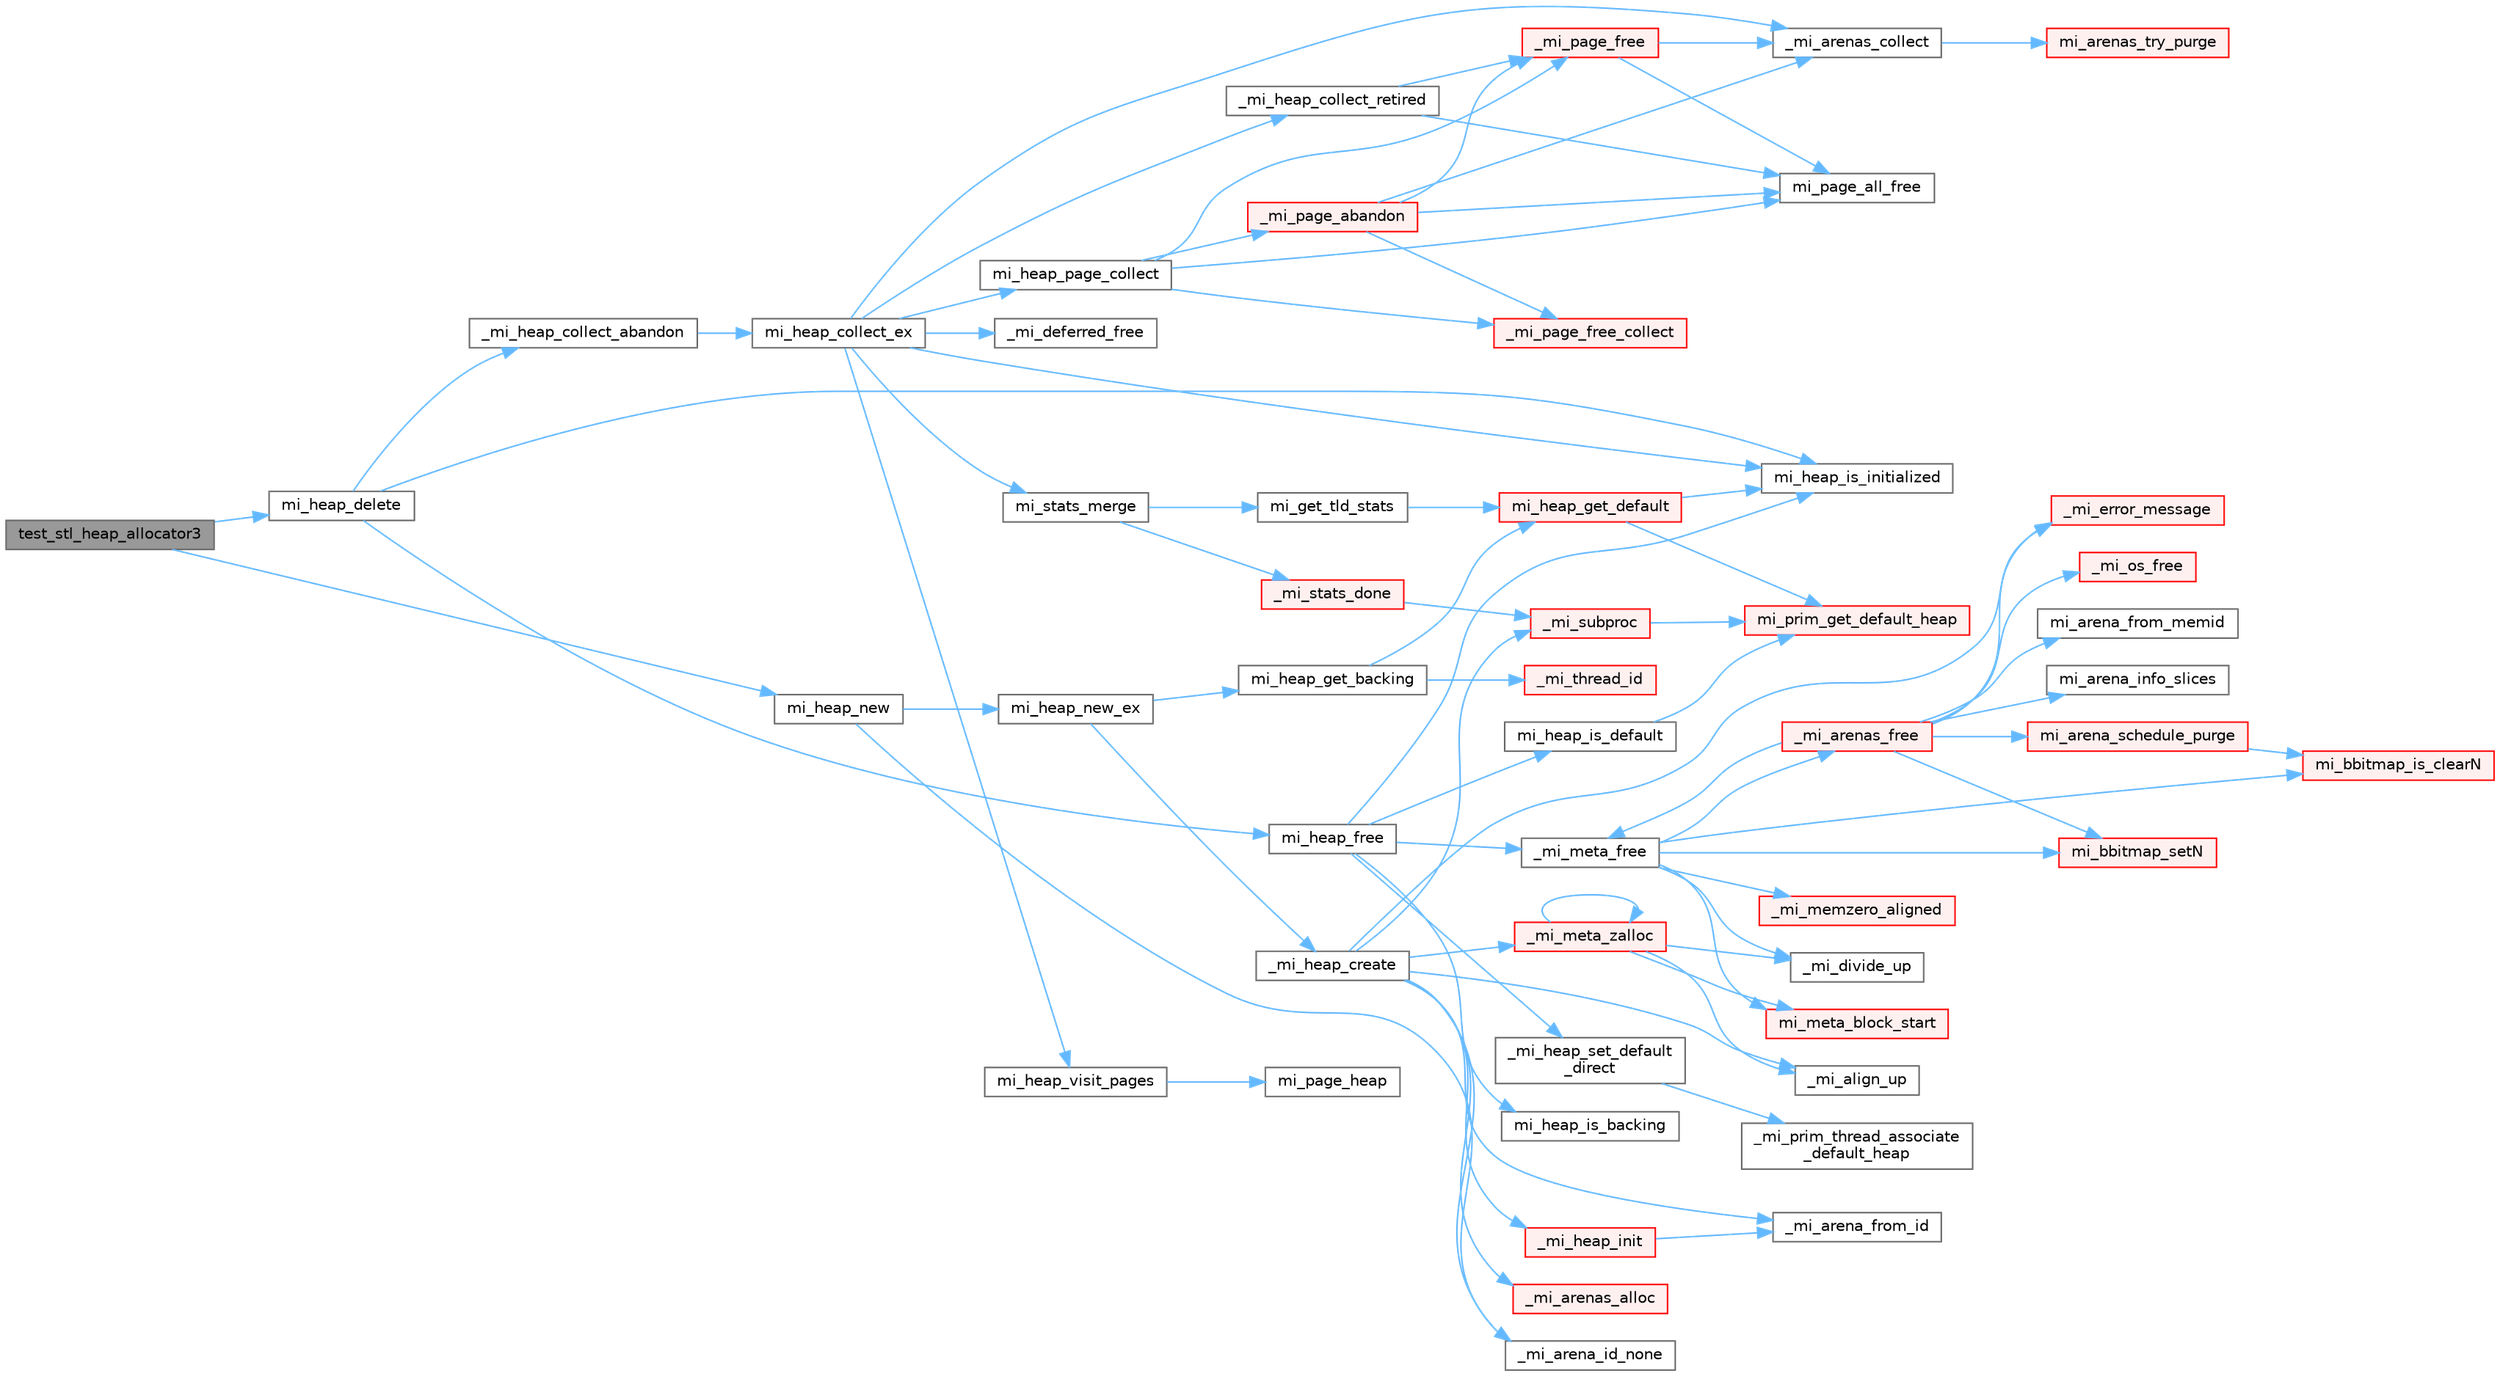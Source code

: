 digraph "test_stl_heap_allocator3"
{
 // LATEX_PDF_SIZE
  bgcolor="transparent";
  edge [fontname=Helvetica,fontsize=10,labelfontname=Helvetica,labelfontsize=10];
  node [fontname=Helvetica,fontsize=10,shape=box,height=0.2,width=0.4];
  rankdir="LR";
  Node1 [id="Node000001",label="test_stl_heap_allocator3",height=0.2,width=0.4,color="gray40", fillcolor="grey60", style="filled", fontcolor="black",tooltip=" "];
  Node1 -> Node2 [id="edge1_Node000001_Node000002",color="steelblue1",style="solid",tooltip=" "];
  Node2 [id="Node000002",label="mi_heap_delete",height=0.2,width=0.4,color="grey40", fillcolor="white", style="filled",URL="$group__heap.html#ga2ab1af8d438819b55319c7ef51d1e409",tooltip=" "];
  Node2 -> Node3 [id="edge2_Node000002_Node000003",color="steelblue1",style="solid",tooltip=" "];
  Node3 [id="Node000003",label="_mi_heap_collect_abandon",height=0.2,width=0.4,color="grey40", fillcolor="white", style="filled",URL="$heap_8c.html#a3924fe17738a488f951d16e9216062b1",tooltip=" "];
  Node3 -> Node4 [id="edge3_Node000003_Node000004",color="steelblue1",style="solid",tooltip=" "];
  Node4 [id="Node000004",label="mi_heap_collect_ex",height=0.2,width=0.4,color="grey40", fillcolor="white", style="filled",URL="$heap_8c.html#a13231466662ebaf79b77c254d4c7f389",tooltip=" "];
  Node4 -> Node5 [id="edge4_Node000004_Node000005",color="steelblue1",style="solid",tooltip=" "];
  Node5 [id="Node000005",label="_mi_arenas_collect",height=0.2,width=0.4,color="grey40", fillcolor="white", style="filled",URL="$arena_8c.html#a6f7e5b0577ff900eb89e76701c43672f",tooltip=" "];
  Node5 -> Node6 [id="edge5_Node000005_Node000006",color="steelblue1",style="solid",tooltip=" "];
  Node6 [id="Node000006",label="mi_arenas_try_purge",height=0.2,width=0.4,color="red", fillcolor="#FFF0F0", style="filled",URL="$arena_8c.html#ac997f1c19808513c9d007b6d1877a349",tooltip=" "];
  Node4 -> Node133 [id="edge6_Node000004_Node000133",color="steelblue1",style="solid",tooltip=" "];
  Node133 [id="Node000133",label="_mi_deferred_free",height=0.2,width=0.4,color="grey40", fillcolor="white", style="filled",URL="$_e_a_s_t_l_2packages_2mimalloc_2include_2mimalloc_2internal_8h.html#aede81c520000cbb08ad669e096c94d51",tooltip=" "];
  Node4 -> Node134 [id="edge7_Node000004_Node000134",color="steelblue1",style="solid",tooltip=" "];
  Node134 [id="Node000134",label="_mi_heap_collect_retired",height=0.2,width=0.4,color="grey40", fillcolor="white", style="filled",URL="$page_8c.html#abc5253b4341c8d7eab888068e4f9b951",tooltip=" "];
  Node134 -> Node135 [id="edge8_Node000134_Node000135",color="steelblue1",style="solid",tooltip=" "];
  Node135 [id="Node000135",label="_mi_page_free",height=0.2,width=0.4,color="red", fillcolor="#FFF0F0", style="filled",URL="$page_8c.html#a1c5c78a8becee842d5b9444a2ee67a3b",tooltip=" "];
  Node135 -> Node5 [id="edge9_Node000135_Node000005",color="steelblue1",style="solid",tooltip=" "];
  Node135 -> Node219 [id="edge10_Node000135_Node000219",color="steelblue1",style="solid",tooltip=" "];
  Node219 [id="Node000219",label="mi_page_all_free",height=0.2,width=0.4,color="grey40", fillcolor="white", style="filled",URL="$_e_a_s_t_l_2packages_2mimalloc_2include_2mimalloc_2internal_8h.html#adfd6d23350810ca36986ffbc5459c93d",tooltip=" "];
  Node134 -> Node219 [id="edge11_Node000134_Node000219",color="steelblue1",style="solid",tooltip=" "];
  Node4 -> Node246 [id="edge12_Node000004_Node000246",color="steelblue1",style="solid",tooltip=" "];
  Node246 [id="Node000246",label="mi_heap_is_initialized",height=0.2,width=0.4,color="grey40", fillcolor="white", style="filled",URL="$_e_a_s_t_l_2packages_2mimalloc_2include_2mimalloc_2internal_8h.html#a320c7d8a15c57974d3b105558a2a55e6",tooltip=" "];
  Node4 -> Node247 [id="edge13_Node000004_Node000247",color="steelblue1",style="solid",tooltip=" "];
  Node247 [id="Node000247",label="mi_heap_page_collect",height=0.2,width=0.4,color="grey40", fillcolor="white", style="filled",URL="$heap_8c.html#a9873e3fab187aa9d658b87434ed8608c",tooltip=" "];
  Node247 -> Node248 [id="edge14_Node000247_Node000248",color="steelblue1",style="solid",tooltip=" "];
  Node248 [id="Node000248",label="_mi_page_abandon",height=0.2,width=0.4,color="red", fillcolor="#FFF0F0", style="filled",URL="$page_8c.html#a5659ebbee47f26d3a49e03e0c5f2da79",tooltip=" "];
  Node248 -> Node5 [id="edge15_Node000248_Node000005",color="steelblue1",style="solid",tooltip=" "];
  Node248 -> Node135 [id="edge16_Node000248_Node000135",color="steelblue1",style="solid",tooltip=" "];
  Node248 -> Node285 [id="edge17_Node000248_Node000285",color="steelblue1",style="solid",tooltip=" "];
  Node285 [id="Node000285",label="_mi_page_free_collect",height=0.2,width=0.4,color="red", fillcolor="#FFF0F0", style="filled",URL="$page_8c.html#ae2b78e1e45e4ac3db8102e9d333d2972",tooltip=" "];
  Node248 -> Node219 [id="edge18_Node000248_Node000219",color="steelblue1",style="solid",tooltip=" "];
  Node247 -> Node135 [id="edge19_Node000247_Node000135",color="steelblue1",style="solid",tooltip=" "];
  Node247 -> Node285 [id="edge20_Node000247_Node000285",color="steelblue1",style="solid",tooltip=" "];
  Node247 -> Node219 [id="edge21_Node000247_Node000219",color="steelblue1",style="solid",tooltip=" "];
  Node4 -> Node302 [id="edge22_Node000004_Node000302",color="steelblue1",style="solid",tooltip=" "];
  Node302 [id="Node000302",label="mi_heap_visit_pages",height=0.2,width=0.4,color="grey40", fillcolor="white", style="filled",URL="$heap_8c.html#aaf0ac2b53e4e2e6abcbbcd10faf21b11",tooltip=" "];
  Node302 -> Node239 [id="edge23_Node000302_Node000239",color="steelblue1",style="solid",tooltip=" "];
  Node239 [id="Node000239",label="mi_page_heap",height=0.2,width=0.4,color="grey40", fillcolor="white", style="filled",URL="$_e_a_s_t_l_2packages_2mimalloc_2include_2mimalloc_2internal_8h.html#a35ba87308ac94f73791017e50d3ab4c7",tooltip=" "];
  Node4 -> Node303 [id="edge24_Node000004_Node000303",color="steelblue1",style="solid",tooltip=" "];
  Node303 [id="Node000303",label="mi_stats_merge",height=0.2,width=0.4,color="grey40", fillcolor="white", style="filled",URL="$group__extended.html#ga854b1de8cb067c7316286c28b2fcd3d1",tooltip="Merge thread local statistics with the main statistics and reset."];
  Node303 -> Node304 [id="edge25_Node000303_Node000304",color="steelblue1",style="solid",tooltip=" "];
  Node304 [id="Node000304",label="_mi_stats_done",height=0.2,width=0.4,color="red", fillcolor="#FFF0F0", style="filled",URL="$stats_8c.html#a9e3bc7b58618b64edab4ad29371b2163",tooltip=" "];
  Node304 -> Node252 [id="edge26_Node000304_Node000252",color="steelblue1",style="solid",tooltip=" "];
  Node252 [id="Node000252",label="_mi_subproc",height=0.2,width=0.4,color="red", fillcolor="#FFF0F0", style="filled",URL="$_e_a_s_t_l_2packages_2mimalloc_2src_2init_8c.html#ad7ba0b811f08490a3e64e9a7b3a03486",tooltip=" "];
  Node252 -> Node254 [id="edge27_Node000252_Node000254",color="steelblue1",style="solid",tooltip=" "];
  Node254 [id="Node000254",label="mi_prim_get_default_heap",height=0.2,width=0.4,color="red", fillcolor="#FFF0F0", style="filled",URL="$prim_8h.html#a986e62564728229db3ccecbd6e97fd98",tooltip=" "];
  Node303 -> Node309 [id="edge28_Node000303_Node000309",color="steelblue1",style="solid",tooltip=" "];
  Node309 [id="Node000309",label="mi_get_tld_stats",height=0.2,width=0.4,color="grey40", fillcolor="white", style="filled",URL="$stats_8c.html#a0a1d15603c93612dc2c610ca37c433db",tooltip=" "];
  Node309 -> Node310 [id="edge29_Node000309_Node000310",color="steelblue1",style="solid",tooltip=" "];
  Node310 [id="Node000310",label="mi_heap_get_default",height=0.2,width=0.4,color="red", fillcolor="#FFF0F0", style="filled",URL="$group__heap.html#ga14c667a6e2c5d28762d8cb7d4e057909",tooltip=" "];
  Node310 -> Node246 [id="edge30_Node000310_Node000246",color="steelblue1",style="solid",tooltip=" "];
  Node310 -> Node254 [id="edge31_Node000310_Node000254",color="steelblue1",style="solid",tooltip=" "];
  Node2 -> Node406 [id="edge32_Node000002_Node000406",color="steelblue1",style="solid",tooltip=" "];
  Node406 [id="Node000406",label="mi_heap_free",height=0.2,width=0.4,color="grey40", fillcolor="white", style="filled",URL="$heap_8c.html#a0b78721d61a2941477b5381a30cde1e6",tooltip=" "];
  Node406 -> Node373 [id="edge33_Node000406_Node000373",color="steelblue1",style="solid",tooltip=" "];
  Node373 [id="Node000373",label="_mi_heap_set_default\l_direct",height=0.2,width=0.4,color="grey40", fillcolor="white", style="filled",URL="$_e_a_s_t_l_2packages_2mimalloc_2src_2init_8c.html#a96662339b7c5ce88bc64ce34ac3afd62",tooltip=" "];
  Node373 -> Node374 [id="edge34_Node000373_Node000374",color="steelblue1",style="solid",tooltip=" "];
  Node374 [id="Node000374",label="_mi_prim_thread_associate\l_default_heap",height=0.2,width=0.4,color="grey40", fillcolor="white", style="filled",URL="$windows_2prim_8c.html#a14b6be498e17cdf74c6b5cb38c2ec306",tooltip=" "];
  Node406 -> Node140 [id="edge35_Node000406_Node000140",color="steelblue1",style="solid",tooltip=" "];
  Node140 [id="Node000140",label="_mi_meta_free",height=0.2,width=0.4,color="grey40", fillcolor="white", style="filled",URL="$arena-meta_8c.html#ab82e802fb1812b8ac1cce8b62b34cbe7",tooltip=" "];
  Node140 -> Node137 [id="edge36_Node000140_Node000137",color="steelblue1",style="solid",tooltip=" "];
  Node137 [id="Node000137",label="_mi_arenas_free",height=0.2,width=0.4,color="red", fillcolor="#FFF0F0", style="filled",URL="$arena_8c.html#af53fcdaf8975de25beee4cd536d92c30",tooltip=" "];
  Node137 -> Node138 [id="edge37_Node000137_Node000138",color="steelblue1",style="solid",tooltip=" "];
  Node138 [id="Node000138",label="_mi_error_message",height=0.2,width=0.4,color="red", fillcolor="#FFF0F0", style="filled",URL="$options_8c.html#a2bebc073bcaac71658e57bb260c2e426",tooltip=" "];
  Node137 -> Node140 [id="edge38_Node000137_Node000140",color="steelblue1",style="solid",tooltip=" "];
  Node137 -> Node148 [id="edge39_Node000137_Node000148",color="steelblue1",style="solid",tooltip=" "];
  Node148 [id="Node000148",label="_mi_os_free",height=0.2,width=0.4,color="red", fillcolor="#FFF0F0", style="filled",URL="$os_8c.html#aef12a26764ff4aae64a1df9116452428",tooltip=" "];
  Node137 -> Node156 [id="edge40_Node000137_Node000156",color="steelblue1",style="solid",tooltip=" "];
  Node156 [id="Node000156",label="mi_arena_from_memid",height=0.2,width=0.4,color="grey40", fillcolor="white", style="filled",URL="$arena_8c.html#aaeefb8c6dfbc85b1597643b9876a9397",tooltip=" "];
  Node137 -> Node157 [id="edge41_Node000137_Node000157",color="steelblue1",style="solid",tooltip=" "];
  Node157 [id="Node000157",label="mi_arena_info_slices",height=0.2,width=0.4,color="grey40", fillcolor="white", style="filled",URL="$arena_8c.html#ad2a1e3eef51adb19c1bc74b28900a6e6",tooltip=" "];
  Node137 -> Node158 [id="edge42_Node000137_Node000158",color="steelblue1",style="solid",tooltip=" "];
  Node158 [id="Node000158",label="mi_arena_schedule_purge",height=0.2,width=0.4,color="red", fillcolor="#FFF0F0", style="filled",URL="$arena_8c.html#a8dc5c7dba33006692899ce1b367737a4",tooltip=" "];
  Node158 -> Node86 [id="edge43_Node000158_Node000086",color="steelblue1",style="solid",tooltip=" "];
  Node86 [id="Node000086",label="mi_bbitmap_is_clearN",height=0.2,width=0.4,color="red", fillcolor="#FFF0F0", style="filled",URL="$bitmap_8h.html#a5424318442a5d1f904eab0d157bc777e",tooltip=" "];
  Node137 -> Node114 [id="edge44_Node000137_Node000114",color="steelblue1",style="solid",tooltip=" "];
  Node114 [id="Node000114",label="mi_bbitmap_setN",height=0.2,width=0.4,color="red", fillcolor="#FFF0F0", style="filled",URL="$bitmap_8c.html#ad8105936ebee14e0c6cadb2e8c37b024",tooltip=" "];
  Node140 -> Node50 [id="edge45_Node000140_Node000050",color="steelblue1",style="solid",tooltip=" "];
  Node50 [id="Node000050",label="_mi_divide_up",height=0.2,width=0.4,color="grey40", fillcolor="white", style="filled",URL="$_e_a_s_t_l_2packages_2mimalloc_2include_2mimalloc_2internal_8h.html#a693e5b64e9a4644c716974dda2395edc",tooltip=" "];
  Node140 -> Node141 [id="edge46_Node000140_Node000141",color="steelblue1",style="solid",tooltip=" "];
  Node141 [id="Node000141",label="_mi_memzero_aligned",height=0.2,width=0.4,color="red", fillcolor="#FFF0F0", style="filled",URL="$_e_a_s_t_l_2packages_2mimalloc_2include_2mimalloc_2internal_8h.html#aa1d3beee9d492fc175ac2584e50fd8ea",tooltip=" "];
  Node140 -> Node86 [id="edge47_Node000140_Node000086",color="steelblue1",style="solid",tooltip=" "];
  Node140 -> Node114 [id="edge48_Node000140_Node000114",color="steelblue1",style="solid",tooltip=" "];
  Node140 -> Node144 [id="edge49_Node000140_Node000144",color="steelblue1",style="solid",tooltip=" "];
  Node144 [id="Node000144",label="mi_meta_block_start",height=0.2,width=0.4,color="red", fillcolor="#FFF0F0", style="filled",URL="$arena-meta_8c.html#aeece3fac418407c81bab2ef651ea35a6",tooltip=" "];
  Node406 -> Node407 [id="edge50_Node000406_Node000407",color="steelblue1",style="solid",tooltip=" "];
  Node407 [id="Node000407",label="mi_heap_is_backing",height=0.2,width=0.4,color="grey40", fillcolor="white", style="filled",URL="$_e_a_s_t_l_2packages_2mimalloc_2include_2mimalloc_2internal_8h.html#a9f4f9f1e020b8a62342ad9acbddda60f",tooltip=" "];
  Node406 -> Node408 [id="edge51_Node000406_Node000408",color="steelblue1",style="solid",tooltip=" "];
  Node408 [id="Node000408",label="mi_heap_is_default",height=0.2,width=0.4,color="grey40", fillcolor="white", style="filled",URL="$heap_8c.html#a4a8ed126dd329d5796df580c6aa9865b",tooltip=" "];
  Node408 -> Node254 [id="edge52_Node000408_Node000254",color="steelblue1",style="solid",tooltip=" "];
  Node406 -> Node246 [id="edge53_Node000406_Node000246",color="steelblue1",style="solid",tooltip=" "];
  Node2 -> Node246 [id="edge54_Node000002_Node000246",color="steelblue1",style="solid",tooltip=" "];
  Node1 -> Node409 [id="edge55_Node000001_Node000409",color="steelblue1",style="solid",tooltip=" "];
  Node409 [id="Node000409",label="mi_heap_new",height=0.2,width=0.4,color="grey40", fillcolor="white", style="filled",URL="$group__heap.html#gaa718bb226ec0546ba6d1b6cb32179f3a",tooltip="Create a new heap that can be used for allocation."];
  Node409 -> Node313 [id="edge56_Node000409_Node000313",color="steelblue1",style="solid",tooltip=" "];
  Node313 [id="Node000313",label="_mi_arena_id_none",height=0.2,width=0.4,color="grey40", fillcolor="white", style="filled",URL="$arena_8c.html#a3f182e53b3afc059fe50cb4ad6756dc1",tooltip=" "];
  Node409 -> Node410 [id="edge57_Node000409_Node000410",color="steelblue1",style="solid",tooltip=" "];
  Node410 [id="Node000410",label="mi_heap_new_ex",height=0.2,width=0.4,color="grey40", fillcolor="white", style="filled",URL="$group__extended.html#ga3ae360583f4351aa5267ee7e43008faf",tooltip="Create a new heap"];
  Node410 -> Node314 [id="edge58_Node000410_Node000314",color="steelblue1",style="solid",tooltip=" "];
  Node314 [id="Node000314",label="_mi_heap_create",height=0.2,width=0.4,color="grey40", fillcolor="white", style="filled",URL="$heap_8c.html#ab157bb90e19404331b916893a0ad27a2",tooltip=" "];
  Node314 -> Node77 [id="edge59_Node000314_Node000077",color="steelblue1",style="solid",tooltip=" "];
  Node77 [id="Node000077",label="_mi_align_up",height=0.2,width=0.4,color="grey40", fillcolor="white", style="filled",URL="$_e_a_s_t_l_2packages_2mimalloc_2include_2mimalloc_2internal_8h.html#a7f35944d44d8a16365072023dd19e0da",tooltip=" "];
  Node314 -> Node315 [id="edge60_Node000314_Node000315",color="steelblue1",style="solid",tooltip=" "];
  Node315 [id="Node000315",label="_mi_arena_from_id",height=0.2,width=0.4,color="grey40", fillcolor="white", style="filled",URL="$arena_8c.html#a3b9deaaeb6e6725448b686d3025260ef",tooltip=" "];
  Node314 -> Node313 [id="edge61_Node000314_Node000313",color="steelblue1",style="solid",tooltip=" "];
  Node314 -> Node316 [id="edge62_Node000314_Node000316",color="steelblue1",style="solid",tooltip=" "];
  Node316 [id="Node000316",label="_mi_arenas_alloc",height=0.2,width=0.4,color="red", fillcolor="#FFF0F0", style="filled",URL="$arena_8c.html#aef9cc60b19204b141072ef923ee3d76f",tooltip=" "];
  Node314 -> Node138 [id="edge63_Node000314_Node000138",color="steelblue1",style="solid",tooltip=" "];
  Node314 -> Node365 [id="edge64_Node000314_Node000365",color="steelblue1",style="solid",tooltip=" "];
  Node365 [id="Node000365",label="_mi_heap_init",height=0.2,width=0.4,color="red", fillcolor="#FFF0F0", style="filled",URL="$heap_8c.html#a699ed0543c15171845b3778021c7d1c2",tooltip=" "];
  Node365 -> Node315 [id="edge65_Node000365_Node000315",color="steelblue1",style="solid",tooltip=" "];
  Node314 -> Node370 [id="edge66_Node000314_Node000370",color="steelblue1",style="solid",tooltip=" "];
  Node370 [id="Node000370",label="_mi_meta_zalloc",height=0.2,width=0.4,color="red", fillcolor="#FFF0F0", style="filled",URL="$arena-meta_8c.html#a31a659497b10a801687c27c99ab780ae",tooltip=" "];
  Node370 -> Node77 [id="edge67_Node000370_Node000077",color="steelblue1",style="solid",tooltip=" "];
  Node370 -> Node50 [id="edge68_Node000370_Node000050",color="steelblue1",style="solid",tooltip=" "];
  Node370 -> Node370 [id="edge69_Node000370_Node000370",color="steelblue1",style="solid",tooltip=" "];
  Node370 -> Node144 [id="edge70_Node000370_Node000144",color="steelblue1",style="solid",tooltip=" "];
  Node314 -> Node252 [id="edge71_Node000314_Node000252",color="steelblue1",style="solid",tooltip=" "];
  Node410 -> Node411 [id="edge72_Node000410_Node000411",color="steelblue1",style="solid",tooltip=" "];
  Node411 [id="Node000411",label="mi_heap_get_backing",height=0.2,width=0.4,color="grey40", fillcolor="white", style="filled",URL="$group__heap.html#gac6ac9f0e7be9ab4ff70acfc8dad1235a",tooltip=" "];
  Node411 -> Node29 [id="edge73_Node000411_Node000029",color="steelblue1",style="solid",tooltip=" "];
  Node29 [id="Node000029",label="_mi_thread_id",height=0.2,width=0.4,color="red", fillcolor="#FFF0F0", style="filled",URL="$_e_a_s_t_l_2packages_2mimalloc_2src_2init_8c.html#a43068a36d7dea6ccf1e3558a27e22993",tooltip=" "];
  Node411 -> Node310 [id="edge74_Node000411_Node000310",color="steelblue1",style="solid",tooltip=" "];
}
